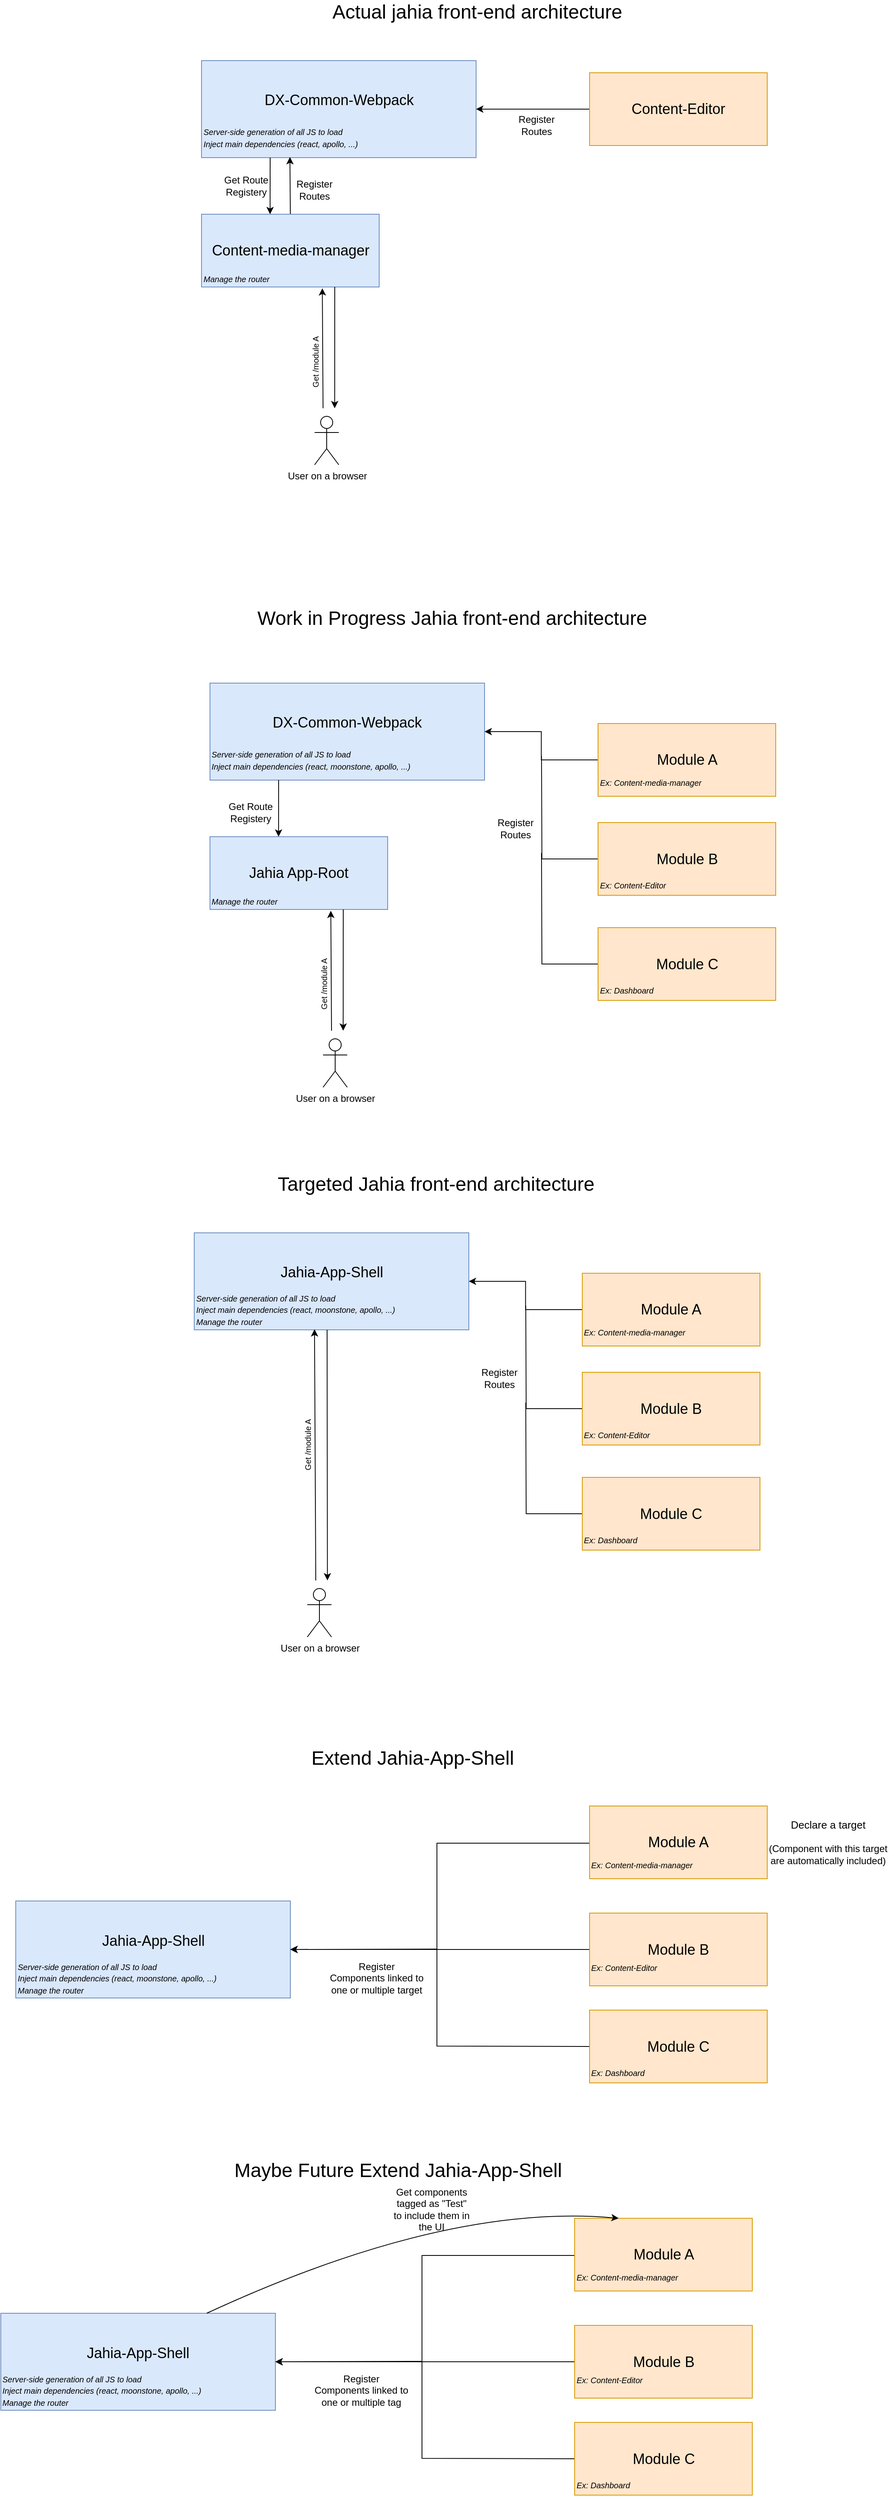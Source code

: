 <mxfile version="12.3.3" type="device" pages="1"><diagram id="fvceraYNaCoc48tR-P-P" name="Page-1"><mxGraphModel dx="1395" dy="852" grid="1" gridSize="10" guides="1" tooltips="1" connect="1" arrows="1" fold="1" page="1" pageScale="1" pageWidth="800" pageHeight="300" math="0" shadow="0"><root><mxCell id="0"/><mxCell id="1" parent="0"/><mxCell id="cHF2TEZHN23SGs-THU_e-1" value="&lt;font style=&quot;font-size: 18px&quot;&gt;DX-Common-Webpack&lt;br&gt;&lt;br&gt;&lt;/font&gt;" style="rounded=0;whiteSpace=wrap;html=1;fillColor=#dae8fc;strokeColor=#6c8ebf;" vertex="1" parent="1"><mxGeometry x="628.5" y="90" width="340" height="120" as="geometry"/></mxCell><mxCell id="cHF2TEZHN23SGs-THU_e-3" value="&lt;i&gt;&lt;font style=&quot;font-size: 10px&quot;&gt;Server-side generation of all JS to load&lt;br&gt;Inject main dependencies (react, apollo, ...)&lt;/font&gt;&lt;br&gt;&lt;/i&gt;" style="text;html=1;strokeColor=none;fillColor=none;align=left;verticalAlign=middle;whiteSpace=wrap;rounded=0;" vertex="1" parent="1"><mxGeometry x="628.5" y="160" width="340" height="50" as="geometry"/></mxCell><mxCell id="cHF2TEZHN23SGs-THU_e-15" style="edgeStyle=orthogonalEdgeStyle;rounded=0;orthogonalLoop=1;jettySize=auto;html=1;exitX=0;exitY=0.5;exitDx=0;exitDy=0;entryX=1;entryY=0.5;entryDx=0;entryDy=0;" edge="1" parent="1" source="cHF2TEZHN23SGs-THU_e-5" target="cHF2TEZHN23SGs-THU_e-1"><mxGeometry relative="1" as="geometry"/></mxCell><mxCell id="cHF2TEZHN23SGs-THU_e-5" value="&lt;font style=&quot;font-size: 18px&quot;&gt;Content-Editor&lt;br&gt;&lt;/font&gt;" style="rounded=0;whiteSpace=wrap;html=1;fillColor=#ffe6cc;strokeColor=#d79b00;" vertex="1" parent="1"><mxGeometry x="1109" y="105" width="220" height="90" as="geometry"/></mxCell><mxCell id="cHF2TEZHN23SGs-THU_e-6" value="&lt;i&gt;&lt;br&gt;&lt;/i&gt;" style="text;html=1;strokeColor=none;fillColor=none;align=left;verticalAlign=middle;whiteSpace=wrap;rounded=0;" vertex="1" parent="1"><mxGeometry x="1109" y="190" width="220" height="45" as="geometry"/></mxCell><mxCell id="cHF2TEZHN23SGs-THU_e-25" style="edgeStyle=none;rounded=0;orthogonalLoop=1;jettySize=auto;html=1;exitX=0.386;exitY=0;exitDx=0;exitDy=0;entryX=0.25;entryY=1;entryDx=0;entryDy=0;endArrow=none;endFill=0;exitPerimeter=0;startArrow=classic;startFill=1;" edge="1" parent="1" source="cHF2TEZHN23SGs-THU_e-11" target="cHF2TEZHN23SGs-THU_e-3"><mxGeometry relative="1" as="geometry"/></mxCell><mxCell id="cHF2TEZHN23SGs-THU_e-51" style="edgeStyle=none;rounded=0;orthogonalLoop=1;jettySize=auto;html=1;exitX=0.5;exitY=0;exitDx=0;exitDy=0;entryX=0.322;entryY=0.985;entryDx=0;entryDy=0;entryPerimeter=0;startArrow=none;startFill=0;endArrow=classic;endFill=1;" edge="1" parent="1" source="cHF2TEZHN23SGs-THU_e-11" target="cHF2TEZHN23SGs-THU_e-3"><mxGeometry relative="1" as="geometry"/></mxCell><mxCell id="cHF2TEZHN23SGs-THU_e-11" value="&lt;font style=&quot;font-size: 18px&quot;&gt;Content-media-manager&lt;br&gt;&lt;/font&gt;" style="rounded=0;whiteSpace=wrap;html=1;fillColor=#dae8fc;strokeColor=#6c8ebf;" vertex="1" parent="1"><mxGeometry x="628.5" y="280" width="220" height="90" as="geometry"/></mxCell><mxCell id="cHF2TEZHN23SGs-THU_e-20" style="edgeStyle=none;rounded=0;orthogonalLoop=1;jettySize=auto;html=1;exitX=0.75;exitY=1;exitDx=0;exitDy=0;endArrow=classic;endFill=1;" edge="1" parent="1" source="cHF2TEZHN23SGs-THU_e-12"><mxGeometry relative="1" as="geometry"><mxPoint x="793.412" y="520.0" as="targetPoint"/></mxGeometry></mxCell><mxCell id="cHF2TEZHN23SGs-THU_e-12" value="&lt;i&gt;&lt;span style=&quot;font-size: 10px&quot;&gt;Manage the router&lt;/span&gt;&lt;br&gt;&lt;/i&gt;" style="text;html=1;strokeColor=none;fillColor=none;align=left;verticalAlign=middle;whiteSpace=wrap;rounded=0;" vertex="1" parent="1"><mxGeometry x="628.5" y="350" width="220" height="20" as="geometry"/></mxCell><mxCell id="cHF2TEZHN23SGs-THU_e-18" style="rounded=0;orthogonalLoop=1;jettySize=auto;html=1;entryX=0.68;entryY=1.079;entryDx=0;entryDy=0;endArrow=classic;endFill=1;entryPerimeter=0;" edge="1" parent="1" target="cHF2TEZHN23SGs-THU_e-12"><mxGeometry relative="1" as="geometry"><mxPoint x="779" y="520" as="sourcePoint"/></mxGeometry></mxCell><mxCell id="cHF2TEZHN23SGs-THU_e-14" value="User on a browser" style="shape=umlActor;verticalLabelPosition=bottom;labelBackgroundColor=#ffffff;verticalAlign=top;html=1;outlineConnect=0;" vertex="1" parent="1"><mxGeometry x="768.5" y="530" width="30" height="60" as="geometry"/></mxCell><mxCell id="cHF2TEZHN23SGs-THU_e-19" value="&lt;font style=&quot;font-size: 10px&quot;&gt;Get /module A&lt;/font&gt;" style="text;html=1;strokeColor=none;fillColor=none;align=center;verticalAlign=middle;whiteSpace=wrap;rounded=0;rotation=-90;" vertex="1" parent="1"><mxGeometry x="709" y="452.5" width="120" height="20" as="geometry"/></mxCell><mxCell id="cHF2TEZHN23SGs-THU_e-26" value="Get Route Registery" style="text;html=1;strokeColor=none;fillColor=none;align=center;verticalAlign=middle;whiteSpace=wrap;rounded=0;" vertex="1" parent="1"><mxGeometry x="648.5" y="225" width="70" height="40" as="geometry"/></mxCell><mxCell id="cHF2TEZHN23SGs-THU_e-28" value="Register&lt;br&gt;Routes" style="text;html=1;strokeColor=none;fillColor=none;align=center;verticalAlign=middle;whiteSpace=wrap;rounded=0;direction=south;" vertex="1" parent="1"><mxGeometry x="1008" y="155" width="71" height="30" as="geometry"/></mxCell><mxCell id="cHF2TEZHN23SGs-THU_e-30" value="&lt;font style=&quot;font-size: 18px&quot;&gt;DX-Common-Webpack&lt;br&gt;&lt;br&gt;&lt;/font&gt;" style="rounded=0;whiteSpace=wrap;html=1;fillColor=#dae8fc;strokeColor=#6c8ebf;" vertex="1" parent="1"><mxGeometry x="639" y="860" width="340" height="120" as="geometry"/></mxCell><mxCell id="cHF2TEZHN23SGs-THU_e-31" value="&lt;i&gt;&lt;font style=&quot;font-size: 10px&quot;&gt;Server-side generation of all JS to load&lt;br&gt;Inject main dependencies (react, moonstone, apollo, ...)&lt;/font&gt;&lt;br&gt;&lt;/i&gt;" style="text;html=1;strokeColor=none;fillColor=none;align=left;verticalAlign=middle;whiteSpace=wrap;rounded=0;" vertex="1" parent="1"><mxGeometry x="639" y="930" width="340" height="50" as="geometry"/></mxCell><mxCell id="cHF2TEZHN23SGs-THU_e-32" style="edgeStyle=orthogonalEdgeStyle;rounded=0;orthogonalLoop=1;jettySize=auto;html=1;exitX=0;exitY=0.5;exitDx=0;exitDy=0;entryX=1;entryY=0.5;entryDx=0;entryDy=0;" edge="1" parent="1" source="cHF2TEZHN23SGs-THU_e-33" target="cHF2TEZHN23SGs-THU_e-30"><mxGeometry relative="1" as="geometry"/></mxCell><mxCell id="cHF2TEZHN23SGs-THU_e-33" value="&lt;font style=&quot;font-size: 18px&quot;&gt;Module A&lt;br&gt;&lt;/font&gt;" style="rounded=0;whiteSpace=wrap;html=1;fillColor=#ffe6cc;strokeColor=#d79b00;" vertex="1" parent="1"><mxGeometry x="1119.5" y="910" width="220" height="90" as="geometry"/></mxCell><mxCell id="cHF2TEZHN23SGs-THU_e-34" value="&lt;i&gt;&lt;span style=&quot;font-size: 10px&quot;&gt;Ex: Content-media-manager&lt;/span&gt;&lt;br&gt;&lt;/i&gt;" style="text;html=1;strokeColor=none;fillColor=none;align=left;verticalAlign=middle;whiteSpace=wrap;rounded=0;" vertex="1" parent="1"><mxGeometry x="1119.5" y="960" width="220" height="45" as="geometry"/></mxCell><mxCell id="cHF2TEZHN23SGs-THU_e-35" style="edgeStyle=orthogonalEdgeStyle;rounded=0;orthogonalLoop=1;jettySize=auto;html=1;exitX=0;exitY=0.5;exitDx=0;exitDy=0;endArrow=none;endFill=0;" edge="1" parent="1" source="cHF2TEZHN23SGs-THU_e-36"><mxGeometry relative="1" as="geometry"><mxPoint x="1049.5" y="950" as="targetPoint"/></mxGeometry></mxCell><mxCell id="cHF2TEZHN23SGs-THU_e-36" value="&lt;font style=&quot;font-size: 18px&quot;&gt;Module B&lt;br&gt;&lt;/font&gt;" style="rounded=0;whiteSpace=wrap;html=1;fillColor=#ffe6cc;strokeColor=#d79b00;" vertex="1" parent="1"><mxGeometry x="1119.5" y="1032.5" width="220" height="90" as="geometry"/></mxCell><mxCell id="cHF2TEZHN23SGs-THU_e-37" value="&lt;i&gt;&lt;span style=&quot;font-size: 10px&quot;&gt;Ex: Content-Editor&lt;/span&gt;&lt;br&gt;&lt;/i&gt;" style="text;html=1;strokeColor=none;fillColor=none;align=left;verticalAlign=middle;whiteSpace=wrap;rounded=0;" vertex="1" parent="1"><mxGeometry x="1119.5" y="1092.5" width="220" height="35" as="geometry"/></mxCell><mxCell id="cHF2TEZHN23SGs-THU_e-38" style="edgeStyle=orthogonalEdgeStyle;rounded=0;orthogonalLoop=1;jettySize=auto;html=1;exitX=0;exitY=0.5;exitDx=0;exitDy=0;endArrow=none;endFill=0;" edge="1" parent="1" source="cHF2TEZHN23SGs-THU_e-39"><mxGeometry relative="1" as="geometry"><mxPoint x="1049.5" y="1070" as="targetPoint"/></mxGeometry></mxCell><mxCell id="cHF2TEZHN23SGs-THU_e-39" value="&lt;font style=&quot;font-size: 18px&quot;&gt;Module C&lt;br&gt;&lt;/font&gt;" style="rounded=0;whiteSpace=wrap;html=1;fillColor=#ffe6cc;strokeColor=#d79b00;" vertex="1" parent="1"><mxGeometry x="1119.5" y="1162.5" width="220" height="90" as="geometry"/></mxCell><mxCell id="cHF2TEZHN23SGs-THU_e-40" value="&lt;i&gt;&lt;span style=&quot;font-size: 10px&quot;&gt;Ex: Dashboard&lt;/span&gt;&lt;br&gt;&lt;/i&gt;" style="text;html=1;align=left;verticalAlign=middle;whiteSpace=wrap;rounded=0;" vertex="1" parent="1"><mxGeometry x="1119.5" y="1222.5" width="220" height="35" as="geometry"/></mxCell><mxCell id="cHF2TEZHN23SGs-THU_e-41" style="edgeStyle=none;rounded=0;orthogonalLoop=1;jettySize=auto;html=1;exitX=0.386;exitY=0;exitDx=0;exitDy=0;entryX=0.25;entryY=1;entryDx=0;entryDy=0;endArrow=none;endFill=0;exitPerimeter=0;startArrow=classic;startFill=1;" edge="1" parent="1" source="cHF2TEZHN23SGs-THU_e-42" target="cHF2TEZHN23SGs-THU_e-31"><mxGeometry relative="1" as="geometry"/></mxCell><mxCell id="cHF2TEZHN23SGs-THU_e-42" value="&lt;font style=&quot;font-size: 18px&quot;&gt;Jahia App-Root&lt;br&gt;&lt;/font&gt;" style="rounded=0;whiteSpace=wrap;html=1;fillColor=#dae8fc;strokeColor=#6c8ebf;" vertex="1" parent="1"><mxGeometry x="639" y="1050" width="220" height="90" as="geometry"/></mxCell><mxCell id="cHF2TEZHN23SGs-THU_e-43" style="edgeStyle=none;rounded=0;orthogonalLoop=1;jettySize=auto;html=1;exitX=0.75;exitY=1;exitDx=0;exitDy=0;endArrow=classic;endFill=1;" edge="1" parent="1" source="cHF2TEZHN23SGs-THU_e-44"><mxGeometry relative="1" as="geometry"><mxPoint x="803.912" y="1290.0" as="targetPoint"/></mxGeometry></mxCell><mxCell id="cHF2TEZHN23SGs-THU_e-44" value="&lt;i&gt;&lt;span style=&quot;font-size: 10px&quot;&gt;Manage the router&lt;/span&gt;&lt;br&gt;&lt;/i&gt;" style="text;html=1;strokeColor=none;fillColor=none;align=left;verticalAlign=middle;whiteSpace=wrap;rounded=0;" vertex="1" parent="1"><mxGeometry x="639" y="1120" width="220" height="20" as="geometry"/></mxCell><mxCell id="cHF2TEZHN23SGs-THU_e-45" style="rounded=0;orthogonalLoop=1;jettySize=auto;html=1;entryX=0.68;entryY=1.079;entryDx=0;entryDy=0;endArrow=classic;endFill=1;entryPerimeter=0;" edge="1" parent="1" target="cHF2TEZHN23SGs-THU_e-44"><mxGeometry relative="1" as="geometry"><mxPoint x="789.5" y="1290" as="sourcePoint"/></mxGeometry></mxCell><mxCell id="cHF2TEZHN23SGs-THU_e-46" value="User on a browser" style="shape=umlActor;verticalLabelPosition=bottom;labelBackgroundColor=#ffffff;verticalAlign=top;html=1;outlineConnect=0;" vertex="1" parent="1"><mxGeometry x="779" y="1300" width="30" height="60" as="geometry"/></mxCell><mxCell id="cHF2TEZHN23SGs-THU_e-47" value="&lt;font style=&quot;font-size: 10px&quot;&gt;Get /module A&lt;/font&gt;" style="text;html=1;strokeColor=none;fillColor=none;align=center;verticalAlign=middle;whiteSpace=wrap;rounded=0;rotation=-90;" vertex="1" parent="1"><mxGeometry x="719.5" y="1222.5" width="120" height="20" as="geometry"/></mxCell><mxCell id="cHF2TEZHN23SGs-THU_e-48" value="Get Route Registery" style="text;html=1;strokeColor=none;fillColor=none;align=center;verticalAlign=middle;whiteSpace=wrap;rounded=0;" vertex="1" parent="1"><mxGeometry x="658.5" y="1000" width="61" height="40" as="geometry"/></mxCell><mxCell id="cHF2TEZHN23SGs-THU_e-49" value="Register&lt;br&gt;Routes" style="text;html=1;strokeColor=none;fillColor=none;align=center;verticalAlign=middle;whiteSpace=wrap;rounded=0;direction=south;" vertex="1" parent="1"><mxGeometry x="989.5" y="992.5" width="55" height="95" as="geometry"/></mxCell><mxCell id="cHF2TEZHN23SGs-THU_e-52" value="Register&lt;br&gt;Routes" style="text;html=1;strokeColor=none;fillColor=none;align=center;verticalAlign=middle;whiteSpace=wrap;rounded=0;direction=south;" vertex="1" parent="1"><mxGeometry x="733" y="235" width="71" height="30" as="geometry"/></mxCell><mxCell id="cHF2TEZHN23SGs-THU_e-53" value="&lt;font style=&quot;font-size: 18px&quot;&gt;Jahia-App-Shell&lt;br&gt;&lt;br&gt;&lt;/font&gt;" style="rounded=0;whiteSpace=wrap;html=1;fillColor=#dae8fc;strokeColor=#6c8ebf;" vertex="1" parent="1"><mxGeometry x="619.5" y="1540" width="340" height="120" as="geometry"/></mxCell><mxCell id="cHF2TEZHN23SGs-THU_e-54" value="&lt;i&gt;&lt;font style=&quot;font-size: 10px&quot;&gt;Server-side generation of all JS to load&lt;br&gt;Inject main dependencies (react, moonstone, apollo, ...)&lt;br&gt;&lt;/font&gt;&lt;/i&gt;&lt;i&gt;&lt;span style=&quot;font-size: 10px&quot;&gt;Manage the router&lt;/span&gt;&lt;/i&gt;&lt;i&gt;&lt;br&gt;&lt;/i&gt;" style="text;html=1;strokeColor=none;fillColor=none;align=left;verticalAlign=middle;whiteSpace=wrap;rounded=0;" vertex="1" parent="1"><mxGeometry x="619.5" y="1610" width="340" height="50" as="geometry"/></mxCell><mxCell id="cHF2TEZHN23SGs-THU_e-55" style="edgeStyle=orthogonalEdgeStyle;rounded=0;orthogonalLoop=1;jettySize=auto;html=1;exitX=0;exitY=0.5;exitDx=0;exitDy=0;entryX=1;entryY=0.5;entryDx=0;entryDy=0;" edge="1" parent="1" source="cHF2TEZHN23SGs-THU_e-56" target="cHF2TEZHN23SGs-THU_e-53"><mxGeometry relative="1" as="geometry"/></mxCell><mxCell id="cHF2TEZHN23SGs-THU_e-56" value="&lt;font style=&quot;font-size: 18px&quot;&gt;Module A&lt;br&gt;&lt;/font&gt;" style="rounded=0;whiteSpace=wrap;html=1;fillColor=#ffe6cc;strokeColor=#d79b00;" vertex="1" parent="1"><mxGeometry x="1100" y="1590" width="220" height="90" as="geometry"/></mxCell><mxCell id="cHF2TEZHN23SGs-THU_e-57" value="&lt;i&gt;&lt;span style=&quot;font-size: 10px&quot;&gt;Ex: Content-media-manager&lt;/span&gt;&lt;br&gt;&lt;/i&gt;" style="text;html=1;strokeColor=none;fillColor=none;align=left;verticalAlign=middle;whiteSpace=wrap;rounded=0;" vertex="1" parent="1"><mxGeometry x="1100" y="1640" width="220" height="45" as="geometry"/></mxCell><mxCell id="cHF2TEZHN23SGs-THU_e-58" style="edgeStyle=orthogonalEdgeStyle;rounded=0;orthogonalLoop=1;jettySize=auto;html=1;exitX=0;exitY=0.5;exitDx=0;exitDy=0;endArrow=none;endFill=0;" edge="1" parent="1" source="cHF2TEZHN23SGs-THU_e-59"><mxGeometry relative="1" as="geometry"><mxPoint x="1030" y="1630" as="targetPoint"/></mxGeometry></mxCell><mxCell id="cHF2TEZHN23SGs-THU_e-59" value="&lt;font style=&quot;font-size: 18px&quot;&gt;Module B&lt;br&gt;&lt;/font&gt;" style="rounded=0;whiteSpace=wrap;html=1;fillColor=#ffe6cc;strokeColor=#d79b00;" vertex="1" parent="1"><mxGeometry x="1100" y="1712.5" width="220" height="90" as="geometry"/></mxCell><mxCell id="cHF2TEZHN23SGs-THU_e-60" value="&lt;i&gt;&lt;span style=&quot;font-size: 10px&quot;&gt;Ex: Content-Editor&lt;/span&gt;&lt;br&gt;&lt;/i&gt;" style="text;html=1;strokeColor=none;fillColor=none;align=left;verticalAlign=middle;whiteSpace=wrap;rounded=0;" vertex="1" parent="1"><mxGeometry x="1100" y="1772.5" width="220" height="35" as="geometry"/></mxCell><mxCell id="cHF2TEZHN23SGs-THU_e-61" style="edgeStyle=orthogonalEdgeStyle;rounded=0;orthogonalLoop=1;jettySize=auto;html=1;exitX=0;exitY=0.5;exitDx=0;exitDy=0;endArrow=none;endFill=0;" edge="1" parent="1" source="cHF2TEZHN23SGs-THU_e-62"><mxGeometry relative="1" as="geometry"><mxPoint x="1030" y="1750" as="targetPoint"/></mxGeometry></mxCell><mxCell id="cHF2TEZHN23SGs-THU_e-62" value="&lt;font style=&quot;font-size: 18px&quot;&gt;Module C&lt;br&gt;&lt;/font&gt;" style="rounded=0;whiteSpace=wrap;html=1;fillColor=#ffe6cc;strokeColor=#d79b00;" vertex="1" parent="1"><mxGeometry x="1100" y="1842.5" width="220" height="90" as="geometry"/></mxCell><mxCell id="cHF2TEZHN23SGs-THU_e-63" value="&lt;i&gt;&lt;span style=&quot;font-size: 10px&quot;&gt;Ex: Dashboard&lt;/span&gt;&lt;br&gt;&lt;/i&gt;" style="text;html=1;align=left;verticalAlign=middle;whiteSpace=wrap;rounded=0;" vertex="1" parent="1"><mxGeometry x="1100" y="1902.5" width="220" height="35" as="geometry"/></mxCell><mxCell id="cHF2TEZHN23SGs-THU_e-66" style="edgeStyle=none;rounded=0;orthogonalLoop=1;jettySize=auto;html=1;endArrow=classic;endFill=1;" edge="1" parent="1"><mxGeometry relative="1" as="geometry"><mxPoint x="784.412" y="1970" as="targetPoint"/><mxPoint x="784" y="1660" as="sourcePoint"/></mxGeometry></mxCell><mxCell id="cHF2TEZHN23SGs-THU_e-67" value="&lt;i&gt;&lt;br&gt;&lt;/i&gt;" style="text;html=1;strokeColor=none;fillColor=none;align=left;verticalAlign=middle;whiteSpace=wrap;rounded=0;" vertex="1" parent="1"><mxGeometry x="619.5" y="1800" width="220" height="20" as="geometry"/></mxCell><mxCell id="cHF2TEZHN23SGs-THU_e-68" style="rounded=0;orthogonalLoop=1;jettySize=auto;html=1;entryX=0.438;entryY=0.985;entryDx=0;entryDy=0;endArrow=classic;endFill=1;entryPerimeter=0;" edge="1" parent="1" target="cHF2TEZHN23SGs-THU_e-54"><mxGeometry relative="1" as="geometry"><mxPoint x="770" y="1970" as="sourcePoint"/></mxGeometry></mxCell><mxCell id="cHF2TEZHN23SGs-THU_e-69" value="User on a browser" style="shape=umlActor;verticalLabelPosition=bottom;labelBackgroundColor=#ffffff;verticalAlign=top;html=1;outlineConnect=0;" vertex="1" parent="1"><mxGeometry x="759.5" y="1980" width="30" height="60" as="geometry"/></mxCell><mxCell id="cHF2TEZHN23SGs-THU_e-70" value="&lt;font style=&quot;font-size: 10px&quot;&gt;Get /module A&lt;/font&gt;" style="text;html=1;strokeColor=none;fillColor=none;align=center;verticalAlign=middle;whiteSpace=wrap;rounded=0;rotation=-90;" vertex="1" parent="1"><mxGeometry x="699.5" y="1792.5" width="120" height="20" as="geometry"/></mxCell><mxCell id="cHF2TEZHN23SGs-THU_e-72" value="Register&lt;br&gt;Routes" style="text;html=1;strokeColor=none;fillColor=none;align=center;verticalAlign=middle;whiteSpace=wrap;rounded=0;direction=south;" vertex="1" parent="1"><mxGeometry x="970" y="1672.5" width="55" height="95" as="geometry"/></mxCell><mxCell id="cHF2TEZHN23SGs-THU_e-73" value="&lt;font style=&quot;font-size: 18px&quot;&gt;Jahia-App-Shell&lt;br&gt;&lt;br&gt;&lt;/font&gt;" style="rounded=0;whiteSpace=wrap;html=1;fillColor=#dae8fc;strokeColor=#6c8ebf;" vertex="1" parent="1"><mxGeometry x="398.5" y="2366.5" width="340" height="120" as="geometry"/></mxCell><mxCell id="cHF2TEZHN23SGs-THU_e-74" value="&lt;i&gt;&lt;font style=&quot;font-size: 10px&quot;&gt;Server-side generation of all JS to load&lt;br&gt;Inject main dependencies (react, moonstone, apollo, ...)&lt;br&gt;&lt;/font&gt;&lt;/i&gt;&lt;i&gt;&lt;span style=&quot;font-size: 10px&quot;&gt;Manage the router&lt;/span&gt;&lt;/i&gt;&lt;i&gt;&lt;br&gt;&lt;/i&gt;" style="text;html=1;strokeColor=none;fillColor=none;align=left;verticalAlign=middle;whiteSpace=wrap;rounded=0;" vertex="1" parent="1"><mxGeometry x="398.5" y="2436.5" width="340" height="50" as="geometry"/></mxCell><mxCell id="cHF2TEZHN23SGs-THU_e-75" style="edgeStyle=orthogonalEdgeStyle;rounded=0;orthogonalLoop=1;jettySize=auto;html=1;exitX=0;exitY=0.5;exitDx=0;exitDy=0;entryX=1;entryY=0.5;entryDx=0;entryDy=0;" edge="1" parent="1" source="cHF2TEZHN23SGs-THU_e-76" target="cHF2TEZHN23SGs-THU_e-73"><mxGeometry relative="1" as="geometry"><Array as="points"><mxPoint x="920" y="2295"/><mxPoint x="920" y="2426"/></Array></mxGeometry></mxCell><mxCell id="cHF2TEZHN23SGs-THU_e-76" value="&lt;font style=&quot;font-size: 18px&quot;&gt;Module A&lt;br&gt;&lt;/font&gt;" style="rounded=0;whiteSpace=wrap;html=1;fillColor=#ffe6cc;strokeColor=#d79b00;" vertex="1" parent="1"><mxGeometry x="1109" y="2249" width="220" height="90" as="geometry"/></mxCell><mxCell id="cHF2TEZHN23SGs-THU_e-77" value="&lt;i&gt;&lt;span style=&quot;font-size: 10px&quot;&gt;Ex: Content-media-manager&lt;/span&gt;&lt;br&gt;&lt;/i&gt;" style="text;html=1;strokeColor=none;fillColor=none;align=left;verticalAlign=middle;whiteSpace=wrap;rounded=0;" vertex="1" parent="1"><mxGeometry x="1109" y="2299" width="220" height="45" as="geometry"/></mxCell><mxCell id="cHF2TEZHN23SGs-THU_e-98" style="edgeStyle=none;rounded=0;orthogonalLoop=1;jettySize=auto;html=1;exitX=0;exitY=0.5;exitDx=0;exitDy=0;startArrow=none;startFill=0;endArrow=classic;endFill=1;" edge="1" parent="1" source="cHF2TEZHN23SGs-THU_e-79" target="cHF2TEZHN23SGs-THU_e-73"><mxGeometry relative="1" as="geometry"/></mxCell><mxCell id="cHF2TEZHN23SGs-THU_e-79" value="&lt;font style=&quot;font-size: 18px&quot;&gt;Module B&lt;br&gt;&lt;/font&gt;" style="rounded=0;whiteSpace=wrap;html=1;fillColor=#ffe6cc;strokeColor=#d79b00;" vertex="1" parent="1"><mxGeometry x="1109" y="2381.5" width="220" height="90" as="geometry"/></mxCell><mxCell id="cHF2TEZHN23SGs-THU_e-80" value="&lt;i&gt;&lt;span style=&quot;font-size: 10px&quot;&gt;Ex: Content-Editor&lt;/span&gt;&lt;br&gt;&lt;/i&gt;" style="text;html=1;strokeColor=none;fillColor=none;align=left;verticalAlign=middle;whiteSpace=wrap;rounded=0;" vertex="1" parent="1"><mxGeometry x="1109" y="2431.5" width="220" height="35" as="geometry"/></mxCell><mxCell id="cHF2TEZHN23SGs-THU_e-99" style="edgeStyle=none;rounded=0;orthogonalLoop=1;jettySize=auto;html=1;exitX=0;exitY=0.5;exitDx=0;exitDy=0;entryX=1;entryY=0.5;entryDx=0;entryDy=0;startArrow=none;startFill=0;endArrow=classic;endFill=1;" edge="1" parent="1" source="cHF2TEZHN23SGs-THU_e-82" target="cHF2TEZHN23SGs-THU_e-73"><mxGeometry relative="1" as="geometry"><Array as="points"><mxPoint x="920" y="2546"/><mxPoint x="920" y="2426"/></Array></mxGeometry></mxCell><mxCell id="cHF2TEZHN23SGs-THU_e-82" value="&lt;font style=&quot;font-size: 18px&quot;&gt;Module C&lt;br&gt;&lt;/font&gt;" style="rounded=0;whiteSpace=wrap;html=1;fillColor=#ffe6cc;strokeColor=#d79b00;" vertex="1" parent="1"><mxGeometry x="1109" y="2501.5" width="220" height="90" as="geometry"/></mxCell><mxCell id="cHF2TEZHN23SGs-THU_e-83" value="&lt;i&gt;&lt;span style=&quot;font-size: 10px&quot;&gt;Ex: Dashboard&lt;/span&gt;&lt;br&gt;&lt;/i&gt;" style="text;html=1;align=left;verticalAlign=middle;whiteSpace=wrap;rounded=0;" vertex="1" parent="1"><mxGeometry x="1109" y="2561.5" width="220" height="35" as="geometry"/></mxCell><mxCell id="cHF2TEZHN23SGs-THU_e-85" value="&lt;i&gt;&lt;br&gt;&lt;/i&gt;" style="text;html=1;strokeColor=none;fillColor=none;align=left;verticalAlign=middle;whiteSpace=wrap;rounded=0;" vertex="1" parent="1"><mxGeometry x="628.5" y="2459" width="220" height="20" as="geometry"/></mxCell><mxCell id="cHF2TEZHN23SGs-THU_e-89" value="Register&lt;br&gt;Components linked to one or multiple target" style="text;html=1;strokeColor=none;fillColor=none;align=center;verticalAlign=middle;whiteSpace=wrap;rounded=0;direction=south;" vertex="1" parent="1"><mxGeometry x="779.5" y="2431" width="131" height="61" as="geometry"/></mxCell><mxCell id="cHF2TEZHN23SGs-THU_e-93" value="&lt;font style=&quot;font-size: 24px&quot;&gt;Actual jahia front-end architecture&lt;/font&gt;" style="text;html=1;strokeColor=none;fillColor=none;align=center;verticalAlign=middle;whiteSpace=wrap;rounded=0;" vertex="1" parent="1"><mxGeometry x="690" y="20" width="560" height="20" as="geometry"/></mxCell><mxCell id="cHF2TEZHN23SGs-THU_e-94" value="&lt;font style=&quot;font-size: 24px&quot;&gt;Work in Progress Jahia front-end architecture&lt;/font&gt;" style="text;html=1;strokeColor=none;fillColor=none;align=center;verticalAlign=middle;whiteSpace=wrap;rounded=0;" vertex="1" parent="1"><mxGeometry x="659" y="770" width="560" height="20" as="geometry"/></mxCell><mxCell id="cHF2TEZHN23SGs-THU_e-95" value="&lt;font style=&quot;font-size: 24px&quot;&gt;Targeted Jahia front-end architecture&lt;/font&gt;" style="text;html=1;strokeColor=none;fillColor=none;align=center;verticalAlign=middle;whiteSpace=wrap;rounded=0;" vertex="1" parent="1"><mxGeometry x="639" y="1470" width="560" height="20" as="geometry"/></mxCell><mxCell id="cHF2TEZHN23SGs-THU_e-96" value="&lt;span style=&quot;font-size: 24px&quot;&gt;Extend Jahia-App-Shell&lt;/span&gt;" style="text;html=1;strokeColor=none;fillColor=none;align=center;verticalAlign=middle;whiteSpace=wrap;rounded=0;" vertex="1" parent="1"><mxGeometry x="610" y="2180" width="560" height="20" as="geometry"/></mxCell><mxCell id="cHF2TEZHN23SGs-THU_e-97" value="&lt;font style=&quot;font-size: 13px&quot;&gt;Declare a target&lt;/font&gt;&lt;br&gt;&lt;br&gt;(Component with this target are automatically included)" style="text;html=1;strokeColor=none;fillColor=none;align=center;verticalAlign=middle;whiteSpace=wrap;rounded=0;direction=south;" vertex="1" parent="1"><mxGeometry x="1329" y="2249" width="151" height="90" as="geometry"/></mxCell><mxCell id="cHF2TEZHN23SGs-THU_e-100" value="&lt;font style=&quot;font-size: 18px&quot;&gt;Jahia-App-Shell&lt;br&gt;&lt;br&gt;&lt;/font&gt;" style="rounded=0;whiteSpace=wrap;html=1;fillColor=#dae8fc;strokeColor=#6c8ebf;" vertex="1" parent="1"><mxGeometry x="380" y="2876.5" width="340" height="120" as="geometry"/></mxCell><mxCell id="cHF2TEZHN23SGs-THU_e-101" value="&lt;i&gt;&lt;font style=&quot;font-size: 10px&quot;&gt;Server-side generation of all JS to load&lt;br&gt;Inject main dependencies (react, moonstone, apollo, ...)&lt;br&gt;&lt;/font&gt;&lt;/i&gt;&lt;i&gt;&lt;span style=&quot;font-size: 10px&quot;&gt;Manage the router&lt;/span&gt;&lt;/i&gt;&lt;i&gt;&lt;br&gt;&lt;/i&gt;" style="text;html=1;strokeColor=none;fillColor=none;align=left;verticalAlign=middle;whiteSpace=wrap;rounded=0;" vertex="1" parent="1"><mxGeometry x="380" y="2946.5" width="340" height="50" as="geometry"/></mxCell><mxCell id="cHF2TEZHN23SGs-THU_e-102" style="edgeStyle=orthogonalEdgeStyle;rounded=0;orthogonalLoop=1;jettySize=auto;html=1;exitX=0;exitY=0.5;exitDx=0;exitDy=0;entryX=1;entryY=0.5;entryDx=0;entryDy=0;" edge="1" parent="1" source="cHF2TEZHN23SGs-THU_e-103" target="cHF2TEZHN23SGs-THU_e-100"><mxGeometry relative="1" as="geometry"><Array as="points"><mxPoint x="901.5" y="2805"/><mxPoint x="901.5" y="2936"/></Array></mxGeometry></mxCell><mxCell id="cHF2TEZHN23SGs-THU_e-103" value="&lt;font style=&quot;font-size: 18px&quot;&gt;Module A&lt;br&gt;&lt;/font&gt;" style="rounded=0;whiteSpace=wrap;html=1;fillColor=#ffe6cc;strokeColor=#d79b00;" vertex="1" parent="1"><mxGeometry x="1090.5" y="2759" width="220" height="90" as="geometry"/></mxCell><mxCell id="cHF2TEZHN23SGs-THU_e-104" value="&lt;i&gt;&lt;span style=&quot;font-size: 10px&quot;&gt;Ex: Content-media-manager&lt;/span&gt;&lt;br&gt;&lt;/i&gt;" style="text;html=1;strokeColor=none;fillColor=none;align=left;verticalAlign=middle;whiteSpace=wrap;rounded=0;" vertex="1" parent="1"><mxGeometry x="1090.5" y="2809" width="220" height="45" as="geometry"/></mxCell><mxCell id="cHF2TEZHN23SGs-THU_e-105" style="edgeStyle=none;rounded=0;orthogonalLoop=1;jettySize=auto;html=1;exitX=0;exitY=0.5;exitDx=0;exitDy=0;startArrow=none;startFill=0;endArrow=classic;endFill=1;" edge="1" parent="1" source="cHF2TEZHN23SGs-THU_e-106" target="cHF2TEZHN23SGs-THU_e-100"><mxGeometry relative="1" as="geometry"/></mxCell><mxCell id="cHF2TEZHN23SGs-THU_e-106" value="&lt;font style=&quot;font-size: 18px&quot;&gt;Module B&lt;br&gt;&lt;/font&gt;" style="rounded=0;whiteSpace=wrap;html=1;fillColor=#ffe6cc;strokeColor=#d79b00;" vertex="1" parent="1"><mxGeometry x="1090.5" y="2891.5" width="220" height="90" as="geometry"/></mxCell><mxCell id="cHF2TEZHN23SGs-THU_e-107" value="&lt;i&gt;&lt;span style=&quot;font-size: 10px&quot;&gt;Ex: Content-Editor&lt;/span&gt;&lt;br&gt;&lt;/i&gt;" style="text;html=1;strokeColor=none;fillColor=none;align=left;verticalAlign=middle;whiteSpace=wrap;rounded=0;" vertex="1" parent="1"><mxGeometry x="1090.5" y="2941.5" width="220" height="35" as="geometry"/></mxCell><mxCell id="cHF2TEZHN23SGs-THU_e-108" style="edgeStyle=none;rounded=0;orthogonalLoop=1;jettySize=auto;html=1;exitX=0;exitY=0.5;exitDx=0;exitDy=0;entryX=1;entryY=0.5;entryDx=0;entryDy=0;startArrow=none;startFill=0;endArrow=classic;endFill=1;" edge="1" parent="1" source="cHF2TEZHN23SGs-THU_e-109" target="cHF2TEZHN23SGs-THU_e-100"><mxGeometry relative="1" as="geometry"><Array as="points"><mxPoint x="901.5" y="3056"/><mxPoint x="901.5" y="2936"/></Array></mxGeometry></mxCell><mxCell id="cHF2TEZHN23SGs-THU_e-109" value="&lt;font style=&quot;font-size: 18px&quot;&gt;Module C&lt;br&gt;&lt;/font&gt;" style="rounded=0;whiteSpace=wrap;html=1;fillColor=#ffe6cc;strokeColor=#d79b00;" vertex="1" parent="1"><mxGeometry x="1090.5" y="3011.5" width="220" height="90" as="geometry"/></mxCell><mxCell id="cHF2TEZHN23SGs-THU_e-110" value="&lt;i&gt;&lt;span style=&quot;font-size: 10px&quot;&gt;Ex: Dashboard&lt;/span&gt;&lt;br&gt;&lt;/i&gt;" style="text;html=1;align=left;verticalAlign=middle;whiteSpace=wrap;rounded=0;" vertex="1" parent="1"><mxGeometry x="1090.5" y="3071.5" width="220" height="35" as="geometry"/></mxCell><mxCell id="cHF2TEZHN23SGs-THU_e-111" value="&lt;i&gt;&lt;br&gt;&lt;/i&gt;" style="text;html=1;strokeColor=none;fillColor=none;align=left;verticalAlign=middle;whiteSpace=wrap;rounded=0;" vertex="1" parent="1"><mxGeometry x="610" y="2969" width="220" height="20" as="geometry"/></mxCell><mxCell id="cHF2TEZHN23SGs-THU_e-112" value="Register&lt;br&gt;Components linked to one or multiple tag" style="text;html=1;strokeColor=none;fillColor=none;align=center;verticalAlign=middle;whiteSpace=wrap;rounded=0;direction=south;" vertex="1" parent="1"><mxGeometry x="761" y="2941" width="131" height="61" as="geometry"/></mxCell><mxCell id="cHF2TEZHN23SGs-THU_e-113" value="&lt;span style=&quot;font-size: 24px&quot;&gt;Maybe Future Extend Jahia-App-Shell&lt;/span&gt;" style="text;html=1;strokeColor=none;fillColor=none;align=center;verticalAlign=middle;whiteSpace=wrap;rounded=0;" vertex="1" parent="1"><mxGeometry x="591.5" y="2690" width="560" height="20" as="geometry"/></mxCell><mxCell id="cHF2TEZHN23SGs-THU_e-114" value="Get components tagged as &quot;Test&quot;&lt;br&gt;to include them in the UI" style="text;html=1;strokeColor=none;fillColor=none;align=center;verticalAlign=middle;whiteSpace=wrap;rounded=0;direction=south;" vertex="1" parent="1"><mxGeometry x="857.5" y="2720" width="111" height="55" as="geometry"/></mxCell><mxCell id="cHF2TEZHN23SGs-THU_e-116" value="" style="curved=1;endArrow=classic;html=1;exitX=0.75;exitY=0;exitDx=0;exitDy=0;" edge="1" parent="1" source="cHF2TEZHN23SGs-THU_e-100"><mxGeometry width="50" height="50" relative="1" as="geometry"><mxPoint x="380" y="3180" as="sourcePoint"/><mxPoint x="1145" y="2759" as="targetPoint"/><Array as="points"><mxPoint x="930" y="2740"/></Array></mxGeometry></mxCell></root></mxGraphModel></diagram></mxfile>